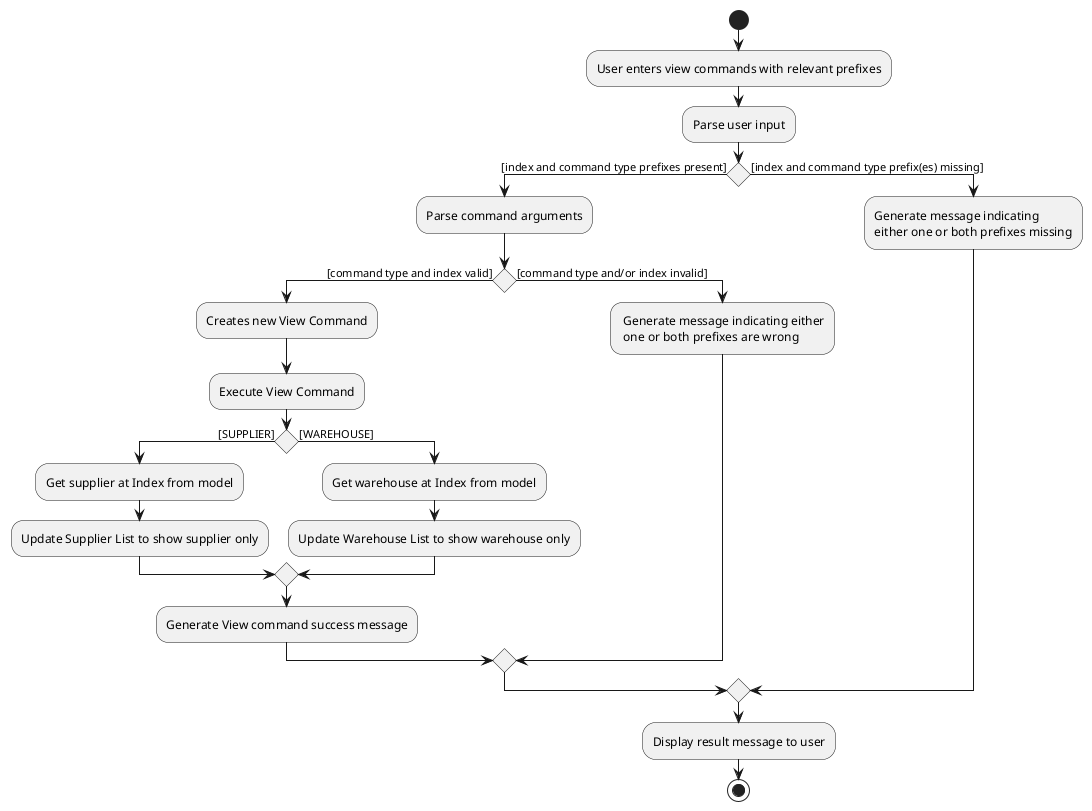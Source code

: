 @startuml
start
:User enters view commands with relevant prefixes;
:Parse user input;

'Since the beta syntax does not support placing the condition outside the
'diamond we place it as the true branch instead.

if () then ([index and command type prefixes present])
    :Parse command arguments;
    if () then ([command type and index valid])
        :Creates new View Command;
        :Execute View Command;
        if () then ([SUPPLIER])
            :Get supplier at Index from model;
            :Update Supplier List to show supplier only;
        else ([WAREHOUSE])
            :Get warehouse at Index from model;
            :Update Warehouse List to show warehouse only;
        endif
        :Generate View command success message;

    else ([command type and/or index invalid])
        : Generate message indicating either
         one or both prefixes are wrong;
    endif

else ([index and command type prefix(es) missing])
    :Generate message indicating
    either one or both prefixes missing;
endif
:Display result message to user;
stop
@enduml